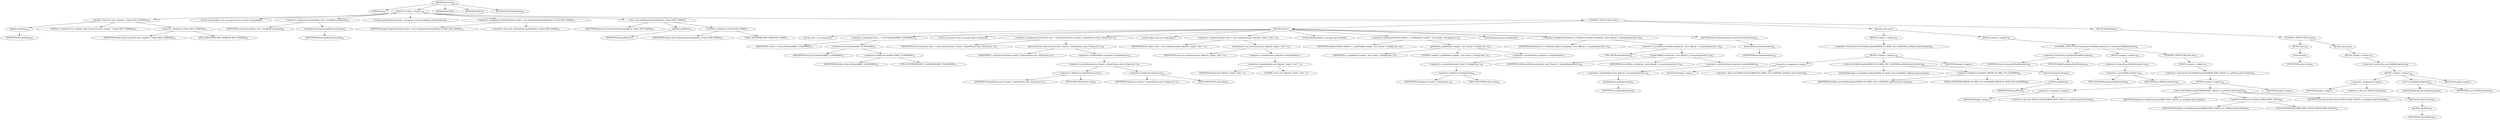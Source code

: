 digraph "execute" {  
"30" [label = <(METHOD,execute)<SUB>64</SUB>> ]
"4" [label = <(PARAM,this)<SUB>64</SUB>> ]
"31" [label = <(BLOCK,&lt;empty&gt;,&lt;empty&gt;)<SUB>64</SUB>> ]
"32" [label = <(log,log(&quot;Using SUN rmic compiler&quot;, Project.MSG_VERBOSE))<SUB>65</SUB>> ]
"33" [label = <(getRmic,getRmic())<SUB>65</SUB>> ]
"3" [label = <(IDENTIFIER,this,getRmic())<SUB>65</SUB>> ]
"34" [label = <(LITERAL,&quot;Using SUN rmic compiler&quot;,log(&quot;Using SUN rmic compiler&quot;, Project.MSG_VERBOSE))<SUB>65</SUB>> ]
"35" [label = <(&lt;operator&gt;.fieldAccess,Project.MSG_VERBOSE)<SUB>65</SUB>> ]
"36" [label = <(IDENTIFIER,Project,log(&quot;Using SUN rmic compiler&quot;, Project.MSG_VERBOSE))<SUB>65</SUB>> ]
"37" [label = <(FIELD_IDENTIFIER,MSG_VERBOSE,MSG_VERBOSE)<SUB>65</SUB>> ]
"38" [label = <(LOCAL,Commandline cmd: org.apache.tools.ant.types.Commandline)> ]
"39" [label = <(&lt;operator&gt;.assignment,Commandline cmd = setupRmicCommand())<SUB>66</SUB>> ]
"40" [label = <(IDENTIFIER,cmd,Commandline cmd = setupRmicCommand())<SUB>66</SUB>> ]
"41" [label = <(setupRmicCommand,setupRmicCommand())<SUB>66</SUB>> ]
"5" [label = <(IDENTIFIER,this,setupRmicCommand())<SUB>66</SUB>> ]
"8" [label = <(LOCAL,LogOutputStream logstr: org.apache.tools.ant.taskdefs.LogOutputStream)> ]
"42" [label = <(&lt;operator&gt;.assignment,LogOutputStream logstr = new LogOutputStream(getRmic(), Project.MSG_WARN))<SUB>70</SUB>> ]
"43" [label = <(IDENTIFIER,logstr,LogOutputStream logstr = new LogOutputStream(getRmic(), Project.MSG_WARN))<SUB>70</SUB>> ]
"44" [label = <(&lt;operator&gt;.alloc,new LogOutputStream(getRmic(), Project.MSG_WARN))<SUB>70</SUB>> ]
"45" [label = <(&lt;init&gt;,new LogOutputStream(getRmic(), Project.MSG_WARN))<SUB>70</SUB>> ]
"7" [label = <(IDENTIFIER,logstr,new LogOutputStream(getRmic(), Project.MSG_WARN))<SUB>70</SUB>> ]
"46" [label = <(getRmic,getRmic())<SUB>70</SUB>> ]
"6" [label = <(IDENTIFIER,this,getRmic())<SUB>70</SUB>> ]
"47" [label = <(&lt;operator&gt;.fieldAccess,Project.MSG_WARN)<SUB>71</SUB>> ]
"48" [label = <(IDENTIFIER,Project,new LogOutputStream(getRmic(), Project.MSG_WARN))<SUB>71</SUB>> ]
"49" [label = <(FIELD_IDENTIFIER,MSG_WARN,MSG_WARN)<SUB>71</SUB>> ]
"50" [label = <(CONTROL_STRUCTURE,try,try)<SUB>73</SUB>> ]
"51" [label = <(BLOCK,try,try)<SUB>73</SUB>> ]
"52" [label = <(LOCAL,Class c: java.lang.Class)> ]
"53" [label = <(&lt;operator&gt;.assignment,Class c = Class.forName(RMIC_CLASSNAME))<SUB>74</SUB>> ]
"54" [label = <(IDENTIFIER,c,Class c = Class.forName(RMIC_CLASSNAME))<SUB>74</SUB>> ]
"55" [label = <(forName,Class.forName(RMIC_CLASSNAME))<SUB>74</SUB>> ]
"56" [label = <(IDENTIFIER,Class,Class.forName(RMIC_CLASSNAME))<SUB>74</SUB>> ]
"57" [label = <(&lt;operator&gt;.fieldAccess,SunRmic.RMIC_CLASSNAME)<SUB>74</SUB>> ]
"58" [label = <(IDENTIFIER,SunRmic,Class.forName(RMIC_CLASSNAME))<SUB>74</SUB>> ]
"59" [label = <(FIELD_IDENTIFIER,RMIC_CLASSNAME,RMIC_CLASSNAME)<SUB>74</SUB>> ]
"60" [label = <(LOCAL,Constructor cons: java.lang.reflect.Constructor)> ]
"61" [label = <(&lt;operator&gt;.assignment,Constructor cons = c.getConstructor(new Class[] { OutputStream.class, String.class }))<SUB>75</SUB>> ]
"62" [label = <(IDENTIFIER,cons,Constructor cons = c.getConstructor(new Class[] { OutputStream.class, String.class }))<SUB>75</SUB>> ]
"63" [label = <(getConstructor,c.getConstructor(new Class[] { OutputStream.class, String.class }))<SUB>76</SUB>> ]
"64" [label = <(IDENTIFIER,c,c.getConstructor(new Class[] { OutputStream.class, String.class }))<SUB>76</SUB>> ]
"65" [label = <(&lt;operator&gt;.arrayInitializer,&lt;operator&gt;.arrayInitializer)<SUB>76</SUB>> ]
"66" [label = <(&lt;operator&gt;.arrayInitializer,new Class[] { OutputStream.class, String.class })<SUB>76</SUB>> ]
"67" [label = <(&lt;operator&gt;.fieldAccess,OutputStream.class)<SUB>76</SUB>> ]
"68" [label = <(IDENTIFIER,OutputStream,new Class[] { OutputStream.class, String.class })<SUB>76</SUB>> ]
"69" [label = <(FIELD_IDENTIFIER,class,class)<SUB>76</SUB>> ]
"70" [label = <(&lt;operator&gt;.fieldAccess,String.class)<SUB>76</SUB>> ]
"71" [label = <(IDENTIFIER,String,new Class[] { OutputStream.class, String.class })<SUB>76</SUB>> ]
"72" [label = <(FIELD_IDENTIFIER,class,class)<SUB>76</SUB>> ]
"73" [label = <(LOCAL,Object rmic: java.lang.Object)> ]
"74" [label = <(&lt;operator&gt;.assignment,Object rmic = cons.newInstance(new Object[] { logstr, &quot;rmic&quot; }))<SUB>77</SUB>> ]
"75" [label = <(IDENTIFIER,rmic,Object rmic = cons.newInstance(new Object[] { logstr, &quot;rmic&quot; }))<SUB>77</SUB>> ]
"76" [label = <(newInstance,cons.newInstance(new Object[] { logstr, &quot;rmic&quot; }))<SUB>77</SUB>> ]
"77" [label = <(IDENTIFIER,cons,cons.newInstance(new Object[] { logstr, &quot;rmic&quot; }))<SUB>77</SUB>> ]
"78" [label = <(&lt;operator&gt;.arrayInitializer,&lt;operator&gt;.arrayInitializer)<SUB>77</SUB>> ]
"79" [label = <(&lt;operator&gt;.arrayInitializer,new Object[] { logstr, &quot;rmic&quot; })<SUB>77</SUB>> ]
"80" [label = <(IDENTIFIER,logstr,new Object[] { logstr, &quot;rmic&quot; })<SUB>77</SUB>> ]
"81" [label = <(LITERAL,&quot;rmic&quot;,new Object[] { logstr, &quot;rmic&quot; })<SUB>77</SUB>> ]
"82" [label = <(LOCAL,Method doRmic: java.lang.reflect.Method)> ]
"83" [label = <(&lt;operator&gt;.assignment,Method doRmic = c.getMethod(&quot;compile&quot;, new Class[] { String[].class }))<SUB>79</SUB>> ]
"84" [label = <(IDENTIFIER,doRmic,Method doRmic = c.getMethod(&quot;compile&quot;, new Class[] { String[].class }))<SUB>79</SUB>> ]
"85" [label = <(getMethod,c.getMethod(&quot;compile&quot;, new Class[] { String[].class }))<SUB>79</SUB>> ]
"86" [label = <(IDENTIFIER,c,c.getMethod(&quot;compile&quot;, new Class[] { String[].class }))<SUB>79</SUB>> ]
"87" [label = <(LITERAL,&quot;compile&quot;,c.getMethod(&quot;compile&quot;, new Class[] { String[].class }))<SUB>79</SUB>> ]
"88" [label = <(&lt;operator&gt;.arrayInitializer,&lt;operator&gt;.arrayInitializer)<SUB>79</SUB>> ]
"89" [label = <(&lt;operator&gt;.arrayInitializer,new Class[] { String[].class })<SUB>80</SUB>> ]
"90" [label = <(&lt;operator&gt;.fieldAccess,String[].class)<SUB>80</SUB>> ]
"91" [label = <(IDENTIFIER,String[],new Class[] { String[].class })<SUB>80</SUB>> ]
"92" [label = <(FIELD_IDENTIFIER,class,class)<SUB>80</SUB>> ]
"93" [label = <(LOCAL,Boolean ok: java.lang.Boolean)> ]
"94" [label = <(&lt;operator&gt;.assignment,Boolean ok = (Boolean) doRmic.invoke(rmic, (new Object[] { cmd.getArguments() })))<SUB>81</SUB>> ]
"95" [label = <(IDENTIFIER,ok,Boolean ok = (Boolean) doRmic.invoke(rmic, (new Object[] { cmd.getArguments() })))<SUB>81</SUB>> ]
"96" [label = <(&lt;operator&gt;.cast,(Boolean) doRmic.invoke(rmic, (new Object[] { cmd.getArguments() })))<SUB>82</SUB>> ]
"97" [label = <(TYPE_REF,Boolean,Boolean)<SUB>82</SUB>> ]
"98" [label = <(invoke,doRmic.invoke(rmic, (new Object[] { cmd.getArguments() })))<SUB>82</SUB>> ]
"99" [label = <(IDENTIFIER,doRmic,doRmic.invoke(rmic, (new Object[] { cmd.getArguments() })))<SUB>82</SUB>> ]
"100" [label = <(IDENTIFIER,rmic,doRmic.invoke(rmic, (new Object[] { cmd.getArguments() })))<SUB>82</SUB>> ]
"101" [label = <(&lt;operator&gt;.arrayInitializer,&lt;operator&gt;.arrayInitializer)<SUB>82</SUB>> ]
"102" [label = <(&lt;operator&gt;.arrayInitializer,new Object[] { cmd.getArguments() })<SUB>83</SUB>> ]
"103" [label = <(getArguments,getArguments())<SUB>83</SUB>> ]
"104" [label = <(IDENTIFIER,cmd,getArguments())<SUB>83</SUB>> ]
"105" [label = <(RETURN,return ok.booleanValue();,return ok.booleanValue();)<SUB>84</SUB>> ]
"106" [label = <(booleanValue,ok.booleanValue())<SUB>84</SUB>> ]
"107" [label = <(IDENTIFIER,ok,ok.booleanValue())<SUB>84</SUB>> ]
"108" [label = <(BLOCK,catch,catch)> ]
"109" [label = <(BLOCK,&lt;empty&gt;,&lt;empty&gt;)<SUB>85</SUB>> ]
"110" [label = <(&lt;operator&gt;.throw,throw new BuildException(ERROR_NO_RMIC_ON_CLASSPATH, getRmic().getLocation());)<SUB>86</SUB>> ]
"111" [label = <(BLOCK,&lt;empty&gt;,&lt;empty&gt;)<SUB>86</SUB>> ]
"112" [label = <(&lt;operator&gt;.assignment,&lt;empty&gt;)> ]
"113" [label = <(IDENTIFIER,$obj1,&lt;empty&gt;)> ]
"114" [label = <(&lt;operator&gt;.alloc,new BuildException(ERROR_NO_RMIC_ON_CLASSPATH, getRmic().getLocation()))<SUB>86</SUB>> ]
"115" [label = <(&lt;init&gt;,new BuildException(ERROR_NO_RMIC_ON_CLASSPATH, getRmic().getLocation()))<SUB>86</SUB>> ]
"116" [label = <(IDENTIFIER,$obj1,new BuildException(ERROR_NO_RMIC_ON_CLASSPATH, getRmic().getLocation()))> ]
"117" [label = <(&lt;operator&gt;.fieldAccess,SunRmic.ERROR_NO_RMIC_ON_CLASSPATH)<SUB>86</SUB>> ]
"118" [label = <(IDENTIFIER,SunRmic,new BuildException(ERROR_NO_RMIC_ON_CLASSPATH, getRmic().getLocation()))<SUB>86</SUB>> ]
"119" [label = <(FIELD_IDENTIFIER,ERROR_NO_RMIC_ON_CLASSPATH,ERROR_NO_RMIC_ON_CLASSPATH)<SUB>86</SUB>> ]
"120" [label = <(getLocation,getLocation())<SUB>87</SUB>> ]
"121" [label = <(getRmic,getRmic())<SUB>87</SUB>> ]
"9" [label = <(IDENTIFIER,this,getRmic())<SUB>87</SUB>> ]
"122" [label = <(IDENTIFIER,$obj1,&lt;empty&gt;)> ]
"123" [label = <(BLOCK,&lt;empty&gt;,&lt;empty&gt;)<SUB>88</SUB>> ]
"124" [label = <(CONTROL_STRUCTURE,if (ex instanceof BuildException),if (ex instanceof BuildException))<SUB>89</SUB>> ]
"125" [label = <(&lt;operator&gt;.instanceOf,ex instanceof BuildException)<SUB>89</SUB>> ]
"126" [label = <(IDENTIFIER,ex,ex instanceof BuildException)<SUB>89</SUB>> ]
"127" [label = <(TYPE_REF,BuildException,BuildException)<SUB>89</SUB>> ]
"128" [label = <(BLOCK,&lt;empty&gt;,&lt;empty&gt;)<SUB>89</SUB>> ]
"129" [label = <(&lt;operator&gt;.throw,throw (BuildException) ex;)<SUB>90</SUB>> ]
"130" [label = <(&lt;operator&gt;.cast,(BuildException) ex)<SUB>90</SUB>> ]
"131" [label = <(TYPE_REF,BuildException,BuildException)<SUB>90</SUB>> ]
"132" [label = <(IDENTIFIER,ex,(BuildException) ex)<SUB>90</SUB>> ]
"133" [label = <(CONTROL_STRUCTURE,else,else)<SUB>91</SUB>> ]
"134" [label = <(BLOCK,&lt;empty&gt;,&lt;empty&gt;)<SUB>91</SUB>> ]
"135" [label = <(&lt;operator&gt;.throw,throw new BuildException(ERROR_RMIC_FAILED, ex, getRmic().getLocation());)<SUB>92</SUB>> ]
"136" [label = <(BLOCK,&lt;empty&gt;,&lt;empty&gt;)<SUB>92</SUB>> ]
"137" [label = <(&lt;operator&gt;.assignment,&lt;empty&gt;)> ]
"138" [label = <(IDENTIFIER,$obj2,&lt;empty&gt;)> ]
"139" [label = <(&lt;operator&gt;.alloc,new BuildException(ERROR_RMIC_FAILED, ex, getRmic().getLocation()))<SUB>92</SUB>> ]
"140" [label = <(&lt;init&gt;,new BuildException(ERROR_RMIC_FAILED, ex, getRmic().getLocation()))<SUB>92</SUB>> ]
"141" [label = <(IDENTIFIER,$obj2,new BuildException(ERROR_RMIC_FAILED, ex, getRmic().getLocation()))> ]
"142" [label = <(&lt;operator&gt;.fieldAccess,SunRmic.ERROR_RMIC_FAILED)<SUB>92</SUB>> ]
"143" [label = <(IDENTIFIER,SunRmic,new BuildException(ERROR_RMIC_FAILED, ex, getRmic().getLocation()))<SUB>92</SUB>> ]
"144" [label = <(FIELD_IDENTIFIER,ERROR_RMIC_FAILED,ERROR_RMIC_FAILED)<SUB>92</SUB>> ]
"145" [label = <(IDENTIFIER,ex,new BuildException(ERROR_RMIC_FAILED, ex, getRmic().getLocation()))<SUB>93</SUB>> ]
"146" [label = <(getLocation,getLocation())<SUB>93</SUB>> ]
"147" [label = <(getRmic,getRmic())<SUB>93</SUB>> ]
"10" [label = <(IDENTIFIER,this,getRmic())<SUB>93</SUB>> ]
"148" [label = <(IDENTIFIER,$obj2,&lt;empty&gt;)> ]
"149" [label = <(BLOCK,finally,finally)<SUB>95</SUB>> ]
"150" [label = <(CONTROL_STRUCTURE,try,try)<SUB>96</SUB>> ]
"151" [label = <(BLOCK,try,try)<SUB>96</SUB>> ]
"152" [label = <(close,close())<SUB>97</SUB>> ]
"153" [label = <(IDENTIFIER,logstr,close())<SUB>97</SUB>> ]
"154" [label = <(BLOCK,catch,catch)> ]
"155" [label = <(BLOCK,&lt;empty&gt;,&lt;empty&gt;)<SUB>98</SUB>> ]
"156" [label = <(&lt;operator&gt;.throw,throw new BuildException(e);)<SUB>99</SUB>> ]
"157" [label = <(BLOCK,&lt;empty&gt;,&lt;empty&gt;)<SUB>99</SUB>> ]
"158" [label = <(&lt;operator&gt;.assignment,&lt;empty&gt;)> ]
"159" [label = <(IDENTIFIER,$obj3,&lt;empty&gt;)> ]
"160" [label = <(&lt;operator&gt;.alloc,new BuildException(e))<SUB>99</SUB>> ]
"161" [label = <(&lt;init&gt;,new BuildException(e))<SUB>99</SUB>> ]
"162" [label = <(IDENTIFIER,$obj3,new BuildException(e))> ]
"163" [label = <(IDENTIFIER,e,new BuildException(e))<SUB>99</SUB>> ]
"164" [label = <(IDENTIFIER,$obj3,&lt;empty&gt;)> ]
"165" [label = <(MODIFIER,PUBLIC)> ]
"166" [label = <(MODIFIER,VIRTUAL)> ]
"167" [label = <(METHOD_RETURN,boolean)<SUB>64</SUB>> ]
  "30" -> "4" 
  "30" -> "31" 
  "30" -> "165" 
  "30" -> "166" 
  "30" -> "167" 
  "31" -> "32" 
  "31" -> "38" 
  "31" -> "39" 
  "31" -> "8" 
  "31" -> "42" 
  "31" -> "45" 
  "31" -> "50" 
  "32" -> "33" 
  "32" -> "34" 
  "32" -> "35" 
  "33" -> "3" 
  "35" -> "36" 
  "35" -> "37" 
  "39" -> "40" 
  "39" -> "41" 
  "41" -> "5" 
  "42" -> "43" 
  "42" -> "44" 
  "45" -> "7" 
  "45" -> "46" 
  "45" -> "47" 
  "46" -> "6" 
  "47" -> "48" 
  "47" -> "49" 
  "50" -> "51" 
  "50" -> "108" 
  "50" -> "149" 
  "51" -> "52" 
  "51" -> "53" 
  "51" -> "60" 
  "51" -> "61" 
  "51" -> "73" 
  "51" -> "74" 
  "51" -> "82" 
  "51" -> "83" 
  "51" -> "93" 
  "51" -> "94" 
  "51" -> "105" 
  "53" -> "54" 
  "53" -> "55" 
  "55" -> "56" 
  "55" -> "57" 
  "57" -> "58" 
  "57" -> "59" 
  "61" -> "62" 
  "61" -> "63" 
  "63" -> "64" 
  "63" -> "65" 
  "65" -> "66" 
  "66" -> "67" 
  "66" -> "70" 
  "67" -> "68" 
  "67" -> "69" 
  "70" -> "71" 
  "70" -> "72" 
  "74" -> "75" 
  "74" -> "76" 
  "76" -> "77" 
  "76" -> "78" 
  "78" -> "79" 
  "79" -> "80" 
  "79" -> "81" 
  "83" -> "84" 
  "83" -> "85" 
  "85" -> "86" 
  "85" -> "87" 
  "85" -> "88" 
  "88" -> "89" 
  "89" -> "90" 
  "90" -> "91" 
  "90" -> "92" 
  "94" -> "95" 
  "94" -> "96" 
  "96" -> "97" 
  "96" -> "98" 
  "98" -> "99" 
  "98" -> "100" 
  "98" -> "101" 
  "101" -> "102" 
  "102" -> "103" 
  "103" -> "104" 
  "105" -> "106" 
  "106" -> "107" 
  "108" -> "109" 
  "108" -> "123" 
  "109" -> "110" 
  "110" -> "111" 
  "111" -> "112" 
  "111" -> "115" 
  "111" -> "122" 
  "112" -> "113" 
  "112" -> "114" 
  "115" -> "116" 
  "115" -> "117" 
  "115" -> "120" 
  "117" -> "118" 
  "117" -> "119" 
  "120" -> "121" 
  "121" -> "9" 
  "123" -> "124" 
  "124" -> "125" 
  "124" -> "128" 
  "124" -> "133" 
  "125" -> "126" 
  "125" -> "127" 
  "128" -> "129" 
  "129" -> "130" 
  "130" -> "131" 
  "130" -> "132" 
  "133" -> "134" 
  "134" -> "135" 
  "135" -> "136" 
  "136" -> "137" 
  "136" -> "140" 
  "136" -> "148" 
  "137" -> "138" 
  "137" -> "139" 
  "140" -> "141" 
  "140" -> "142" 
  "140" -> "145" 
  "140" -> "146" 
  "142" -> "143" 
  "142" -> "144" 
  "146" -> "147" 
  "147" -> "10" 
  "149" -> "150" 
  "150" -> "151" 
  "150" -> "154" 
  "151" -> "152" 
  "152" -> "153" 
  "154" -> "155" 
  "155" -> "156" 
  "156" -> "157" 
  "157" -> "158" 
  "157" -> "161" 
  "157" -> "164" 
  "158" -> "159" 
  "158" -> "160" 
  "161" -> "162" 
  "161" -> "163" 
}
